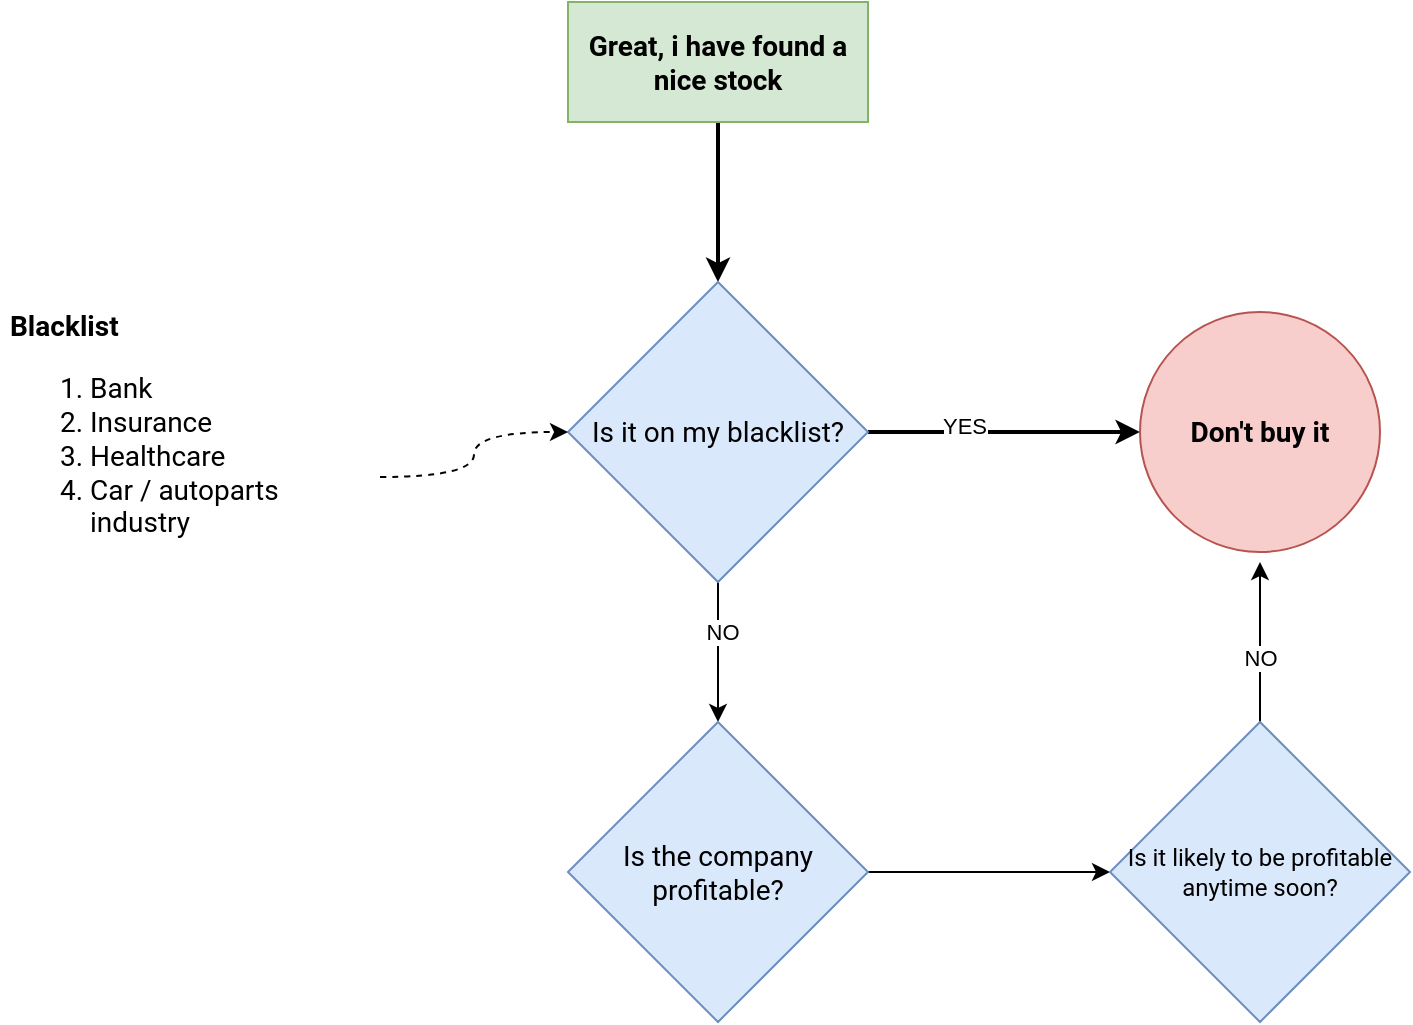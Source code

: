 <mxfile version="22.1.7" type="github">
  <diagram name="Strona-1" id="mM8XAsBqv4x4Bivd-nLs">
    <mxGraphModel dx="1434" dy="746" grid="1" gridSize="10" guides="1" tooltips="1" connect="1" arrows="1" fold="1" page="1" pageScale="1" pageWidth="827" pageHeight="1169" math="0" shadow="0">
      <root>
        <mxCell id="0" />
        <mxCell id="1" parent="0" />
        <mxCell id="VzqkJZjQLEDMQbsC97g3-3" style="edgeStyle=orthogonalEdgeStyle;rounded=0;orthogonalLoop=1;jettySize=auto;html=1;fontFamily=Roboto;fontSource=https%3A%2F%2Ffonts.googleapis.com%2Fcss%3Ffamily%3DRoboto;fontStyle=0;fontSize=16;strokeWidth=2;" edge="1" parent="1" source="VzqkJZjQLEDMQbsC97g3-1" target="VzqkJZjQLEDMQbsC97g3-2">
          <mxGeometry relative="1" as="geometry" />
        </mxCell>
        <mxCell id="VzqkJZjQLEDMQbsC97g3-1" value="Great, i have found a nice stock" style="rounded=0;whiteSpace=wrap;html=1;fillColor=#d5e8d4;strokeColor=#82b366;fontFamily=Roboto;fontSource=https%3A%2F%2Ffonts.googleapis.com%2Fcss%3Ffamily%3DRoboto;fontStyle=1;fontSize=14;" vertex="1" parent="1">
          <mxGeometry x="354" y="60" width="150" height="60" as="geometry" />
        </mxCell>
        <mxCell id="VzqkJZjQLEDMQbsC97g3-11" style="edgeStyle=orthogonalEdgeStyle;rounded=0;orthogonalLoop=1;jettySize=auto;html=1;fontFamily=Roboto;fontSource=https%3A%2F%2Ffonts.googleapis.com%2Fcss%3Ffamily%3DRoboto;fontStyle=0;fontSize=16;strokeWidth=2;" edge="1" parent="1" source="VzqkJZjQLEDMQbsC97g3-2" target="VzqkJZjQLEDMQbsC97g3-10">
          <mxGeometry relative="1" as="geometry" />
        </mxCell>
        <mxCell id="VzqkJZjQLEDMQbsC97g3-14" value="YES" style="edgeLabel;html=1;align=center;verticalAlign=middle;resizable=0;points=[];" vertex="1" connectable="0" parent="VzqkJZjQLEDMQbsC97g3-11">
          <mxGeometry x="-0.294" y="3" relative="1" as="geometry">
            <mxPoint as="offset" />
          </mxGeometry>
        </mxCell>
        <mxCell id="VzqkJZjQLEDMQbsC97g3-13" style="edgeStyle=orthogonalEdgeStyle;rounded=0;orthogonalLoop=1;jettySize=auto;html=1;entryX=0.5;entryY=0;entryDx=0;entryDy=0;" edge="1" parent="1" source="VzqkJZjQLEDMQbsC97g3-2" target="VzqkJZjQLEDMQbsC97g3-12">
          <mxGeometry relative="1" as="geometry" />
        </mxCell>
        <mxCell id="VzqkJZjQLEDMQbsC97g3-15" value="NO" style="edgeLabel;html=1;align=center;verticalAlign=middle;resizable=0;points=[];" vertex="1" connectable="0" parent="VzqkJZjQLEDMQbsC97g3-13">
          <mxGeometry x="-0.286" y="2" relative="1" as="geometry">
            <mxPoint as="offset" />
          </mxGeometry>
        </mxCell>
        <mxCell id="VzqkJZjQLEDMQbsC97g3-2" value="Is it on my blacklist?" style="rhombus;whiteSpace=wrap;html=1;fillColor=#dae8fc;strokeColor=#6c8ebf;fontFamily=Roboto;fontSource=https%3A%2F%2Ffonts.googleapis.com%2Fcss%3Ffamily%3DRoboto;fontStyle=0;fontSize=14;" vertex="1" parent="1">
          <mxGeometry x="354" y="200" width="150" height="150" as="geometry" />
        </mxCell>
        <mxCell id="VzqkJZjQLEDMQbsC97g3-6" style="edgeStyle=orthogonalEdgeStyle;rounded=0;orthogonalLoop=1;jettySize=auto;html=1;strokeColor=none;fontFamily=Roboto;fontSource=https%3A%2F%2Ffonts.googleapis.com%2Fcss%3Ffamily%3DRoboto;fontStyle=0;fontSize=16;strokeWidth=2;" edge="1" parent="1" source="VzqkJZjQLEDMQbsC97g3-5" target="VzqkJZjQLEDMQbsC97g3-2">
          <mxGeometry relative="1" as="geometry" />
        </mxCell>
        <mxCell id="VzqkJZjQLEDMQbsC97g3-7" style="edgeStyle=orthogonalEdgeStyle;orthogonalLoop=1;jettySize=auto;html=1;curved=1;strokeColor=default;dashed=1;fontFamily=Roboto;fontSource=https%3A%2F%2Ffonts.googleapis.com%2Fcss%3Ffamily%3DRoboto;fontStyle=0;fontSize=14;" edge="1" parent="1" source="VzqkJZjQLEDMQbsC97g3-5" target="VzqkJZjQLEDMQbsC97g3-2">
          <mxGeometry relative="1" as="geometry" />
        </mxCell>
        <mxCell id="VzqkJZjQLEDMQbsC97g3-5" value="&lt;h1 style=&quot;font-size: 14px;&quot;&gt;Blacklist&lt;/h1&gt;&lt;div style=&quot;font-size: 14px;&quot;&gt;&lt;ol style=&quot;border-color: var(--border-color); font-size: 14px;&quot;&gt;&lt;li style=&quot;border-color: var(--border-color); font-size: 14px;&quot;&gt;Bank&lt;/li&gt;&lt;li style=&quot;border-color: var(--border-color); font-size: 14px;&quot;&gt;Insurance&lt;/li&gt;&lt;li style=&quot;border-color: var(--border-color); font-size: 14px;&quot;&gt;Healthcare&lt;/li&gt;&lt;li style=&quot;border-color: var(--border-color); font-size: 14px;&quot;&gt;Car / autoparts industry&lt;/li&gt;&lt;/ol&gt;&lt;/div&gt;" style="text;html=1;strokeColor=none;fillColor=none;spacing=5;spacingTop=-20;whiteSpace=wrap;overflow=hidden;rounded=0;fontFamily=Roboto;fontSource=https%3A%2F%2Ffonts.googleapis.com%2Fcss%3Ffamily%3DRoboto;fontStyle=0;fontSize=14;" vertex="1" parent="1">
          <mxGeometry x="70" y="215" width="190" height="165" as="geometry" />
        </mxCell>
        <mxCell id="VzqkJZjQLEDMQbsC97g3-10" value="Don&#39;t buy it" style="ellipse;whiteSpace=wrap;html=1;aspect=fixed;fillColor=#f8cecc;strokeColor=#b85450;fontFamily=Roboto;fontSource=https%3A%2F%2Ffonts.googleapis.com%2Fcss%3Ffamily%3DRoboto;fontStyle=1;fontSize=14;" vertex="1" parent="1">
          <mxGeometry x="640" y="215" width="120" height="120" as="geometry" />
        </mxCell>
        <mxCell id="VzqkJZjQLEDMQbsC97g3-17" style="edgeStyle=orthogonalEdgeStyle;rounded=0;orthogonalLoop=1;jettySize=auto;html=1;" edge="1" parent="1" source="VzqkJZjQLEDMQbsC97g3-12" target="VzqkJZjQLEDMQbsC97g3-16">
          <mxGeometry relative="1" as="geometry" />
        </mxCell>
        <mxCell id="VzqkJZjQLEDMQbsC97g3-12" value="Is the company profitable?" style="rhombus;whiteSpace=wrap;html=1;fillColor=#dae8fc;strokeColor=#6c8ebf;fontFamily=Roboto;fontSource=https%3A%2F%2Ffonts.googleapis.com%2Fcss%3Ffamily%3DRoboto;fontStyle=0;fontSize=14;" vertex="1" parent="1">
          <mxGeometry x="354" y="420" width="150" height="150" as="geometry" />
        </mxCell>
        <mxCell id="VzqkJZjQLEDMQbsC97g3-18" style="edgeStyle=orthogonalEdgeStyle;rounded=0;orthogonalLoop=1;jettySize=auto;html=1;" edge="1" parent="1" source="VzqkJZjQLEDMQbsC97g3-16">
          <mxGeometry relative="1" as="geometry">
            <mxPoint x="700" y="340" as="targetPoint" />
          </mxGeometry>
        </mxCell>
        <mxCell id="VzqkJZjQLEDMQbsC97g3-19" value="NO" style="edgeLabel;html=1;align=center;verticalAlign=middle;resizable=0;points=[];" vertex="1" connectable="0" parent="VzqkJZjQLEDMQbsC97g3-18">
          <mxGeometry x="-0.205" relative="1" as="geometry">
            <mxPoint as="offset" />
          </mxGeometry>
        </mxCell>
        <mxCell id="VzqkJZjQLEDMQbsC97g3-16" value="Is it likely to be profitable anytime soon?" style="rhombus;whiteSpace=wrap;html=1;fillColor=#dae8fc;strokeColor=#6c8ebf;fontFamily=Roboto;fontSource=https%3A%2F%2Ffonts.googleapis.com%2Fcss%3Ffamily%3DRoboto;fontStyle=0;fontSize=12;" vertex="1" parent="1">
          <mxGeometry x="625" y="420" width="150" height="150" as="geometry" />
        </mxCell>
      </root>
    </mxGraphModel>
  </diagram>
</mxfile>
